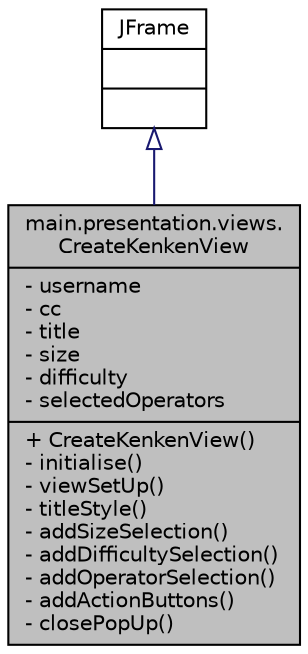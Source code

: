 digraph "main.presentation.views.CreateKenkenView"
{
 // INTERACTIVE_SVG=YES
 // LATEX_PDF_SIZE
  edge [fontname="Helvetica",fontsize="10",labelfontname="Helvetica",labelfontsize="10"];
  node [fontname="Helvetica",fontsize="10",shape=record];
  Node1 [label="{main.presentation.views.\lCreateKenkenView\n|- username\l- cc\l- title\l- size\l- difficulty\l- selectedOperators\l|+ CreateKenkenView()\l- initialise()\l- viewSetUp()\l- titleStyle()\l- addSizeSelection()\l- addDifficultySelection()\l- addOperatorSelection()\l- addActionButtons()\l- closePopUp()\l}",height=0.2,width=0.4,color="black", fillcolor="grey75", style="filled", fontcolor="black",tooltip=" "];
  Node2 -> Node1 [dir="back",color="midnightblue",fontsize="10",style="solid",arrowtail="onormal",fontname="Helvetica"];
  Node2 [label="{JFrame\n||}",height=0.2,width=0.4,color="black", fillcolor="white", style="filled",URL="$classJFrame.html",tooltip=" "];
}
